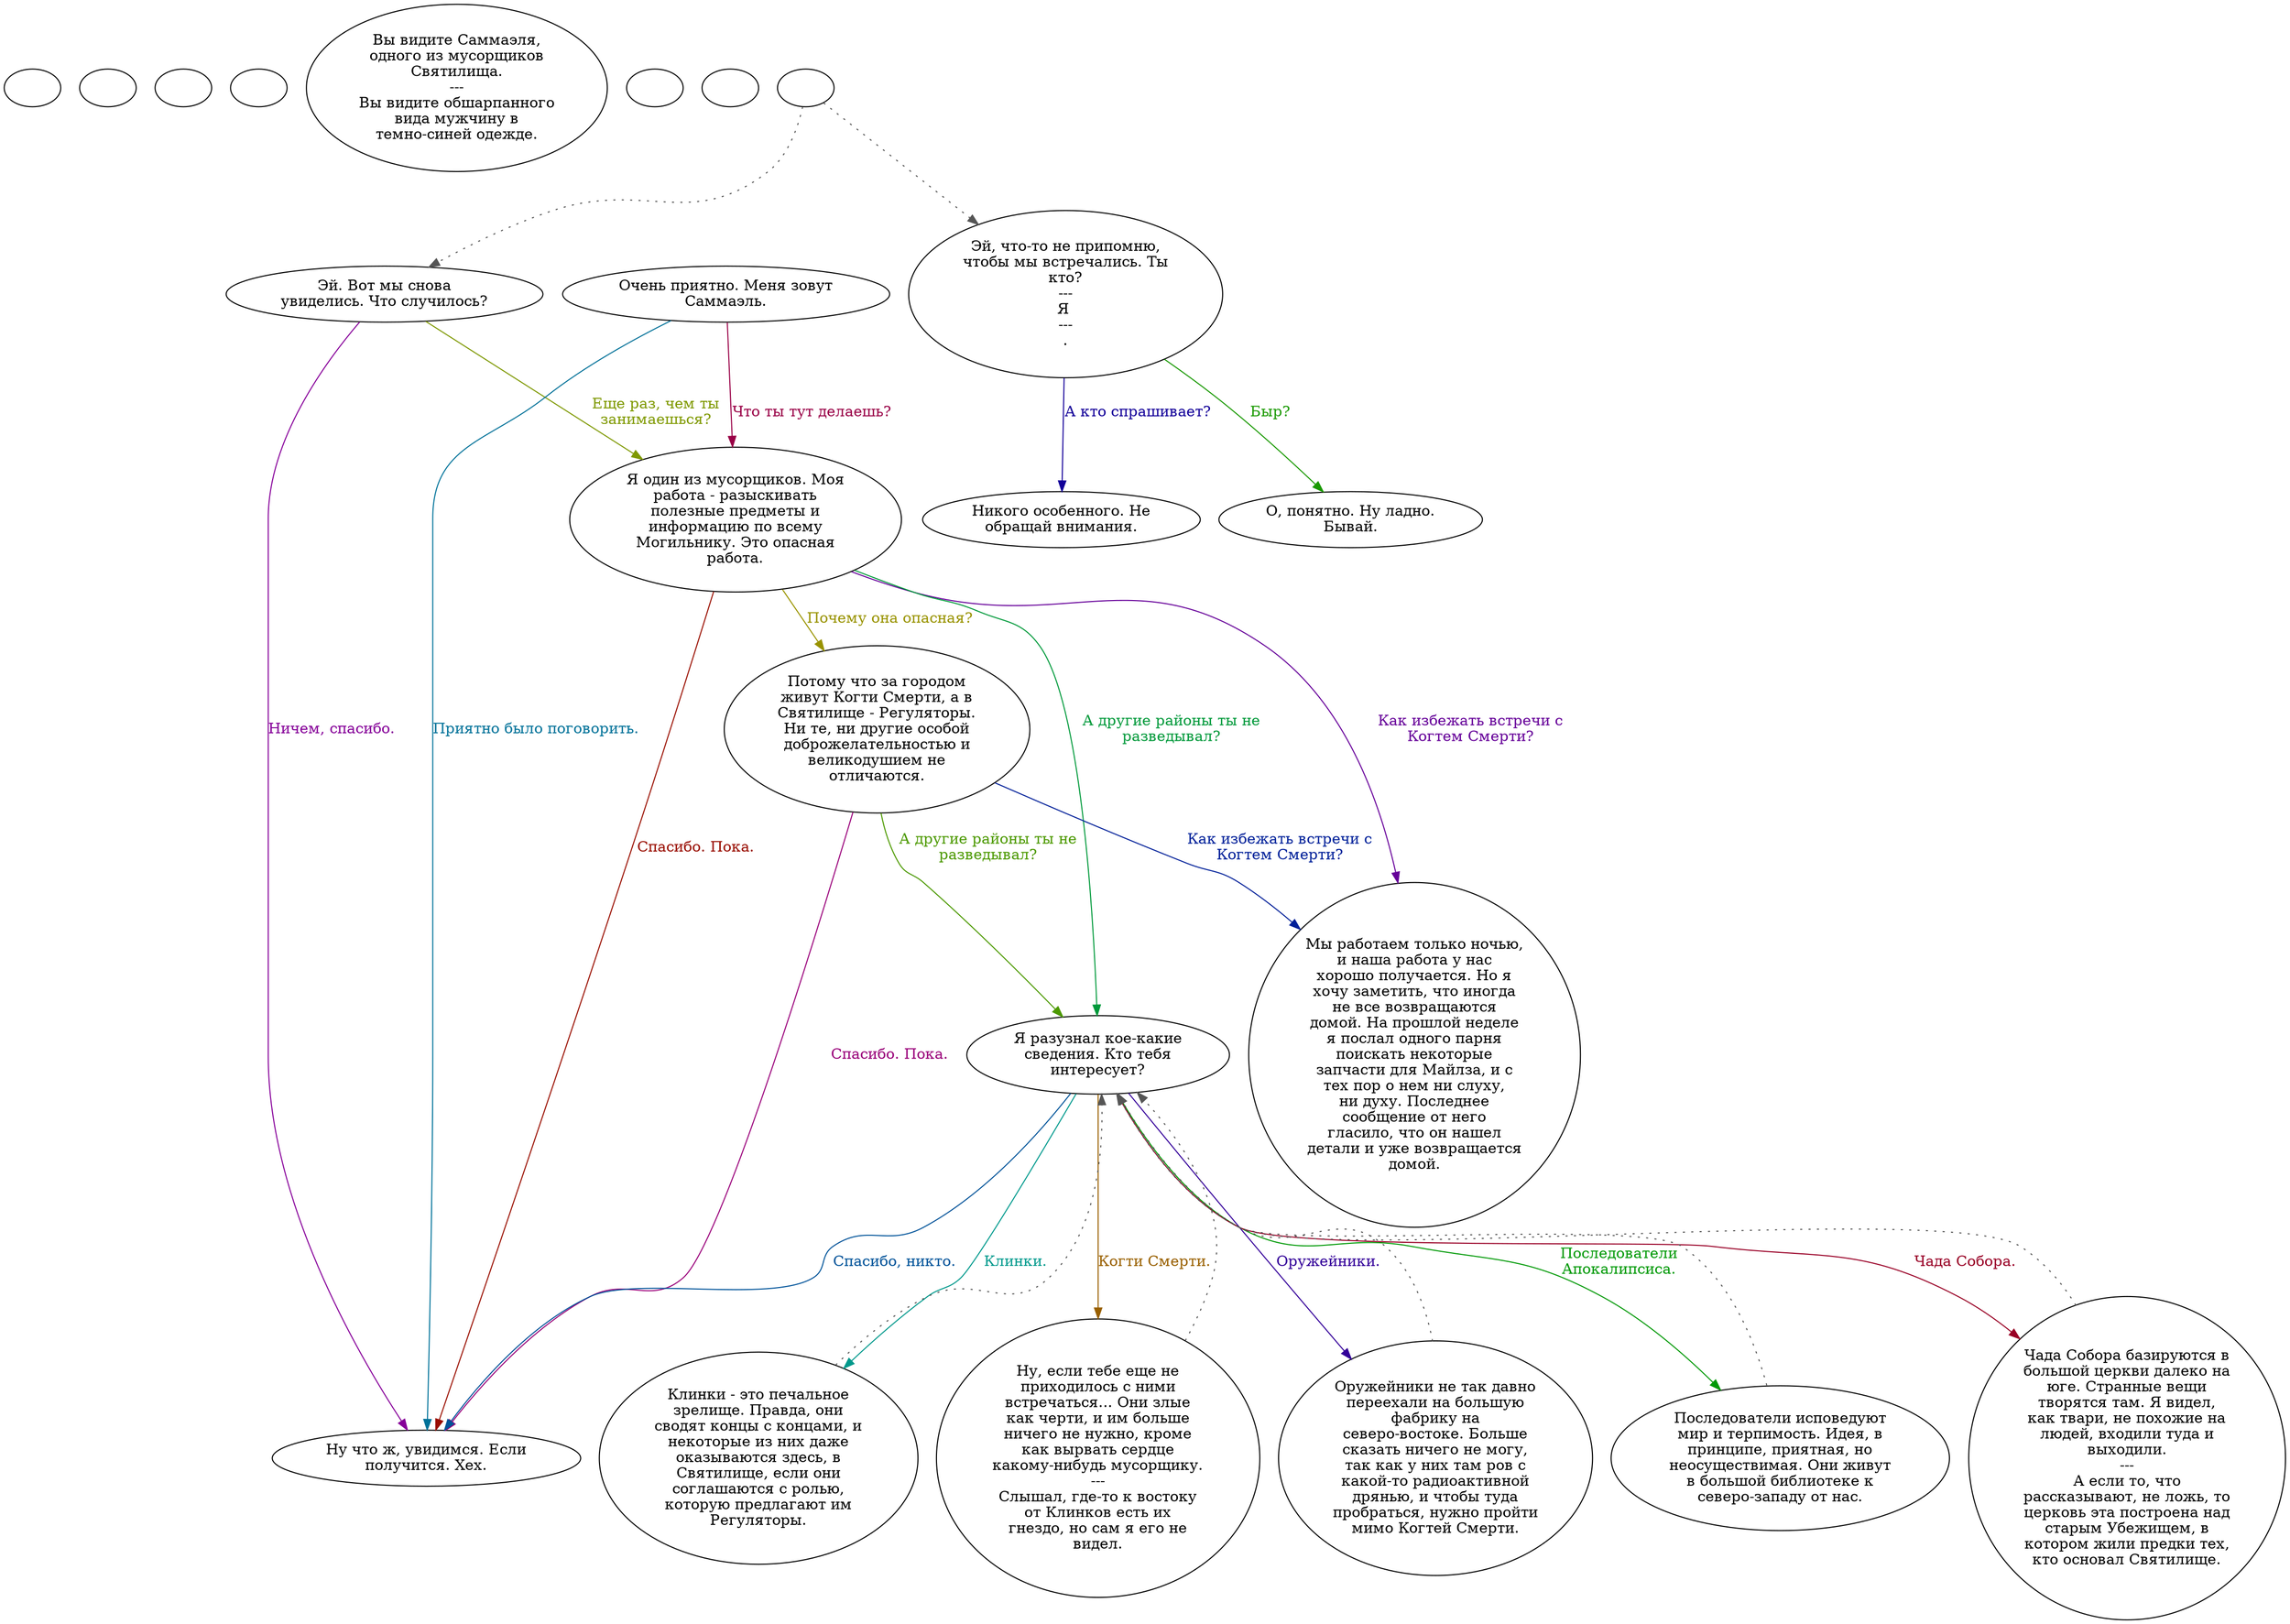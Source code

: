digraph sammael {
  "start" [style=filled       fillcolor="#FFFFFF"       color="#000000"]
  "start" [label=""]
  "critter_p_proc" [style=filled       fillcolor="#FFFFFF"       color="#000000"]
  "critter_p_proc" [label=""]
  "damage_p_proc" [style=filled       fillcolor="#FFFFFF"       color="#000000"]
  "damage_p_proc" [label=""]
  "destroy_p_proc" [style=filled       fillcolor="#FFFFFF"       color="#000000"]
  "destroy_p_proc" [label=""]
  "look_at_p_proc" [style=filled       fillcolor="#FFFFFF"       color="#000000"]
  "look_at_p_proc" [label="Вы видите Саммаэля,\nодного из мусорщиков\nСвятилища.\n---\nВы видите обшарпанного\nвида мужчину в\nтемно-синей одежде."]
  "pickup_p_proc" [style=filled       fillcolor="#FFFFFF"       color="#000000"]
  "pickup_p_proc" [label=""]
  "map_enter_p_proc" [style=filled       fillcolor="#FFFFFF"       color="#000000"]
  "map_enter_p_proc" [label=""]
  "talk_p_proc" [style=filled       fillcolor="#FFFFFF"       color="#000000"]
  "talk_p_proc" -> "Sammael14" [style=dotted color="#555555"]
  "talk_p_proc" -> "Sammael01" [style=dotted color="#555555"]
  "talk_p_proc" [label=""]
  "Sammael01" [style=filled       fillcolor="#FFFFFF"       color="#000000"]
  "Sammael01" [label="Эй, что-то не припомню,\nчтобы мы встречались. Ты\nкто?\n---\nЯ \n---\n."]
  "Sammael01" -> "Sammael03" [label="А кто спрашивает?" color="#130099" fontcolor="#130099"]
  "Sammael01" -> "Sammael15" [label="Быр?" color="#199900" fontcolor="#199900"]
  "Sammael02" [style=filled       fillcolor="#FFFFFF"       color="#000000"]
  "Sammael02" [label="Очень приятно. Меня зовут\nСаммаэль."]
  "Sammael02" -> "Sammael04" [label="Что ты тут делаешь?" color="#990046" fontcolor="#990046"]
  "Sammael02" -> "Sammael05" [label="Приятно было поговорить." color="#007299" fontcolor="#007299"]
  "Sammael03" [style=filled       fillcolor="#FFFFFF"       color="#000000"]
  "Sammael03" [label="Никого особенного. Не\nобращай внимания."]
  "Sammael04" [style=filled       fillcolor="#FFFFFF"       color="#000000"]
  "Sammael04" [label="Я один из мусорщиков. Моя\nработа - разыскивать\nполезные предметы и\nинформацию по всему\nМогильнику. Это опасная\nработа."]
  "Sammael04" -> "Sammael06" [label="Почему она опасная?" color="#999300" fontcolor="#999300"]
  "Sammael04" -> "Sammael07" [label="Как избежать встречи с\nКогтем Смерти?" color="#660099" fontcolor="#660099"]
  "Sammael04" -> "Sammael08" [label="А другие районы ты не\nразведывал?" color="#00993A" fontcolor="#00993A"]
  "Sammael04" -> "Sammael05" [label="Спасибо. Пока." color="#990D00" fontcolor="#990D00"]
  "Sammael05" [style=filled       fillcolor="#FFFFFF"       color="#000000"]
  "Sammael05" [label="Ну что ж, увидимся. Если\nполучится. Хех."]
  "Sammael06" [style=filled       fillcolor="#FFFFFF"       color="#000000"]
  "Sammael06" [label="Потому что за городом\nживут Когти Смерти, а в\nСвятилище - Регуляторы.\nНи те, ни другие особой\nдоброжелательностью и\nвеликодушием не\nотличаются."]
  "Sammael06" -> "Sammael07" [label="Как избежать встречи с\nКогтем Смерти?" color="#002099" fontcolor="#002099"]
  "Sammael06" -> "Sammael08" [label="А другие районы ты не\nразведывал?" color="#4C9900" fontcolor="#4C9900"]
  "Sammael06" -> "Sammael05" [label="Спасибо. Пока." color="#990079" fontcolor="#990079"]
  "Sammael07" [style=filled       fillcolor="#FFFFFF"       color="#000000"]
  "Sammael07" [label="Мы работаем только ночью,\nи наша работа у нас\nхорошо получается. Но я\nхочу заметить, что иногда\nне все возвращаются\nдомой. На прошлой неделе\nя послал одного парня\nпоискать некоторые\nзапчасти для Майлза, и с\nтех пор о нем ни слуху,\nни духу. Последнее\nсообщение от него\nгласило, что он нашел\nдетали и уже возвращается\nдомой."]
  "Sammael08" [style=filled       fillcolor="#FFFFFF"       color="#000000"]
  "Sammael08" [label="Я разузнал кое-какие\nсведения. Кто тебя\nинтересует?"]
  "Sammael08" -> "Sammael09" [label="Клинки." color="#00998C" fontcolor="#00998C"]
  "Sammael08" -> "Sammael10" [label="Когти Смерти." color="#996000" fontcolor="#996000"]
  "Sammael08" -> "Sammael11" [label="Оружейники." color="#330099" fontcolor="#330099"]
  "Sammael08" -> "Sammael12" [label="Последователи\nАпокалипсиса." color="#009906" fontcolor="#009906"]
  "Sammael08" -> "Sammael13" [label="Чада Собора." color="#990026" fontcolor="#990026"]
  "Sammael08" -> "Sammael05" [label="Спасибо, никто." color="#005399" fontcolor="#005399"]
  "Sammael09" [style=filled       fillcolor="#FFFFFF"       color="#000000"]
  "Sammael09" -> "Sammael08" [style=dotted color="#555555"]
  "Sammael09" [label="Клинки - это печальное\nзрелище. Правда, они\nсводят концы с концами, и\nнекоторые из них даже\nоказываются здесь, в\nСвятилище, если они\nсоглашаются с ролью,\nкоторую предлагают им\nРегуляторы."]
  "Sammael10" [style=filled       fillcolor="#FFFFFF"       color="#000000"]
  "Sammael10" -> "Sammael08" [style=dotted color="#555555"]
  "Sammael10" [label="Ну, если тебе еще не\nприходилось с ними\nвстречаться... Они злые\nкак черти, и им больше\nничего не нужно, кроме\nкак вырвать сердце\nкакому-нибудь мусорщику.\n---\nСлышал, где-то к востоку\nот Клинков есть их\nгнездо, но сам я его не\nвидел."]
  "Sammael11" [style=filled       fillcolor="#FFFFFF"       color="#000000"]
  "Sammael11" -> "Sammael08" [style=dotted color="#555555"]
  "Sammael11" [label="Оружейники не так давно\nпереехали на большую\nфабрику на\nсеверо-востоке. Больше\nсказать ничего не могу,\nтак как у них там ров с\nкакой-то радиоактивной\nдрянью, и чтобы туда\nпробраться, нужно пройти\nмимо Когтей Смерти."]
  "Sammael12" [style=filled       fillcolor="#FFFFFF"       color="#000000"]
  "Sammael12" -> "Sammael08" [style=dotted color="#555555"]
  "Sammael12" [label="Последователи исповедуют\nмир и терпимость. Идея, в\nпринципе, приятная, но\nнеосуществимая. Они живут\nв большой библиотеке к\nсеверо-западу от нас."]
  "Sammael13" [style=filled       fillcolor="#FFFFFF"       color="#000000"]
  "Sammael13" -> "Sammael08" [style=dotted color="#555555"]
  "Sammael13" [label="Чада Собора базируются в\nбольшой церкви далеко на\nюге. Странные вещи\nтворятся там. Я видел,\nкак твари, не похожие на\nлюдей, входили туда и\nвыходили.\n---\nА если то, что\nрассказывают, не ложь, то\nцерковь эта построена над\nстарым Убежищем, в\nкотором жили предки тех,\nкто основал Святилище."]
  "Sammael14" [style=filled       fillcolor="#FFFFFF"       color="#000000"]
  "Sammael14" [label="Эй. Вот мы снова\nувиделись. Что случилось?"]
  "Sammael14" -> "Sammael04" [label="Еще раз, чем ты\nзанимаешься?" color="#7F9900" fontcolor="#7F9900"]
  "Sammael14" -> "Sammael05" [label="Ничем, спасибо." color="#860099" fontcolor="#860099"]
  "Sammael15" [style=filled       fillcolor="#FFFFFF"       color="#000000"]
  "Sammael15" [label="О, понятно. Ну ладно.\nБывай."]
}